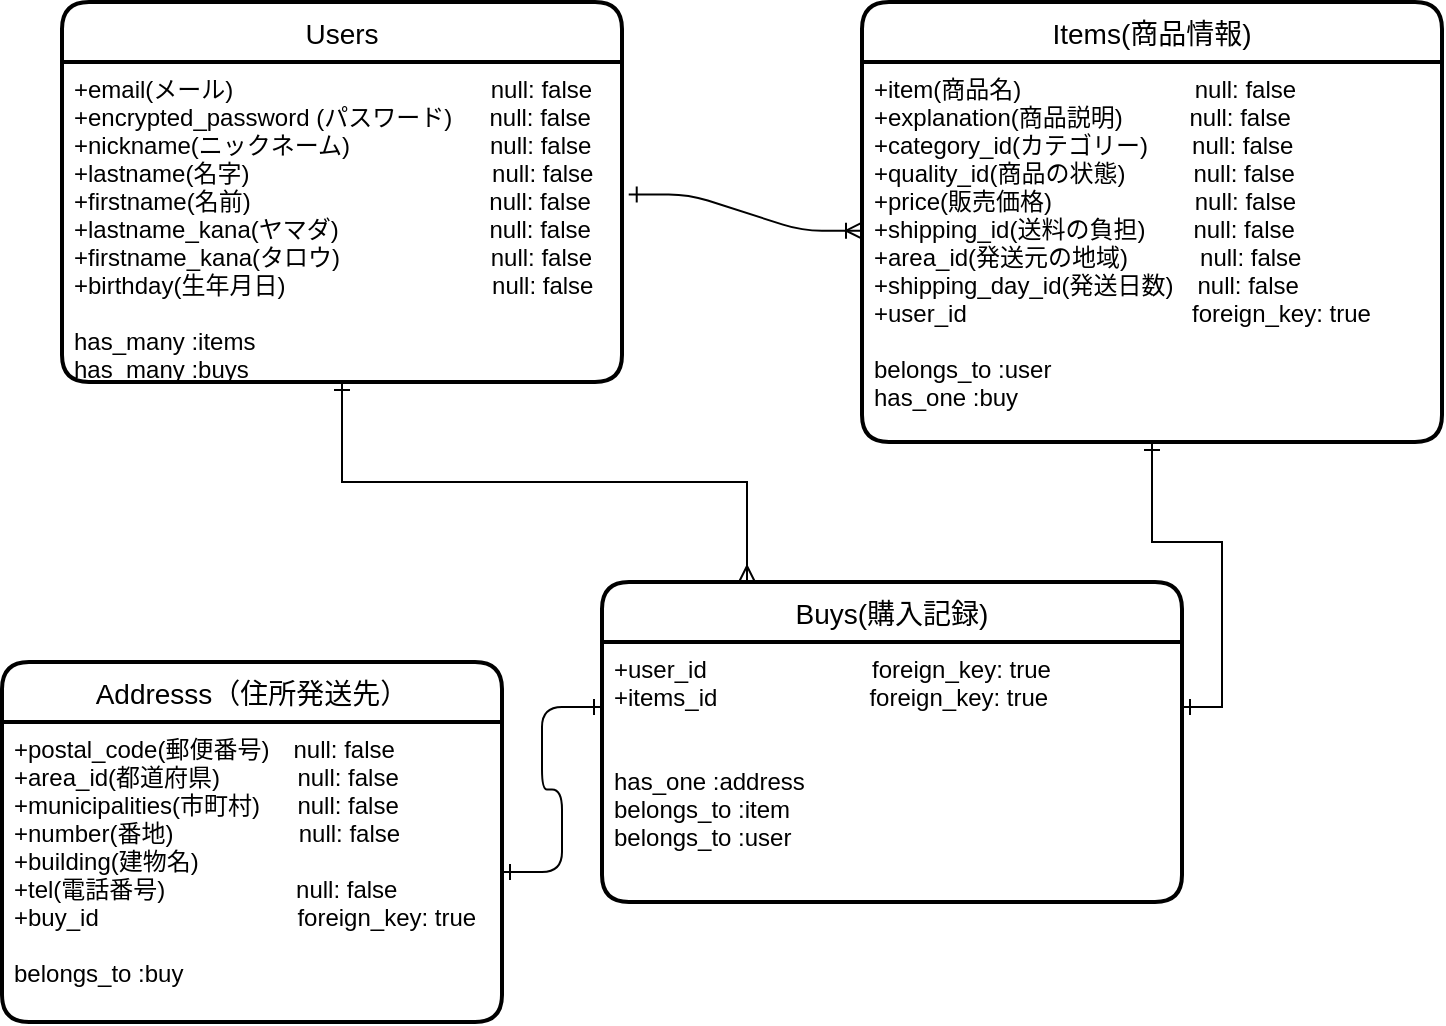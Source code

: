 <mxfile version="13.10.0" type="embed">
    <diagram id="uA3eiJPZmpZsrpYx5zwr" name="ページ1">
        <mxGraphModel dx="437" dy="353" grid="1" gridSize="10" guides="1" tooltips="1" connect="1" arrows="1" fold="1" page="1" pageScale="1" pageWidth="827" pageHeight="1169" math="0" shadow="0">
            <root>
                <mxCell id="0"/>
                <mxCell id="1" parent="0"/>
                <mxCell id="6" value="Users" style="swimlane;childLayout=stackLayout;horizontal=1;startSize=30;horizontalStack=0;rounded=1;fontSize=14;fontStyle=0;strokeWidth=2;resizeParent=0;resizeLast=1;shadow=0;dashed=0;align=center;" parent="1" vertex="1">
                    <mxGeometry x="50" y="20" width="280" height="190" as="geometry"/>
                </mxCell>
                <mxCell id="7" value="+email(メール)                 　　　　　　null: false&#10;+encrypted_password  (パスワード)　  null: false&#10;+nickname(ニックネーム)　　　　　   null: false&#10;+lastname(名字)　 　　　　　　　　   null: false&#10;+firstname(名前)　       　　　　　　　null: false&#10;+lastname_kana(ヤマダ)　　　　　　 null: false&#10;+firstname_kana(タロウ)　　　　 　　null: false&#10;+birthday(生年月日)          　　　　　   null: false&#10;&#10;has_many :items&#10;has_many :buys" style="align=left;strokeColor=none;fillColor=none;spacingLeft=4;fontSize=12;verticalAlign=top;resizable=0;rotatable=0;part=1;" parent="6" vertex="1">
                    <mxGeometry y="30" width="280" height="160" as="geometry"/>
                </mxCell>
                <mxCell id="11" value="Items(商品情報)" style="swimlane;childLayout=stackLayout;horizontal=1;startSize=30;horizontalStack=0;rounded=1;fontSize=14;fontStyle=0;strokeWidth=2;resizeParent=0;resizeLast=1;shadow=0;dashed=0;align=center;" parent="1" vertex="1">
                    <mxGeometry x="450" y="20" width="290" height="220" as="geometry"/>
                </mxCell>
                <mxCell id="12" value="+item(商品名)　　　　　        null: false&#10;+explanation(商品説明)          null: false&#10;+category_id(カテゴリー)　   null: false&#10;+quality_id(商品の状態)　　   null: false&#10;+price(販売価格)　　　　       null: false&#10;+shipping_id(送料の負担)　　null: false&#10;+area_id(発送元の地域)　　　null: false&#10;+shipping_day_id(発送日数)　null: false&#10;+user_id 　                　  　    foreign_key: true&#10;&#10;belongs_to :user&#10;has_one :buy" style="align=left;strokeColor=none;fillColor=none;spacingLeft=4;fontSize=12;verticalAlign=top;resizable=0;rotatable=0;part=1;" parent="11" vertex="1">
                    <mxGeometry y="30" width="290" height="190" as="geometry"/>
                </mxCell>
                <mxCell id="50" style="edgeStyle=orthogonalEdgeStyle;rounded=0;orthogonalLoop=1;jettySize=auto;html=1;exitX=0.25;exitY=0;exitDx=0;exitDy=0;entryX=0.5;entryY=1;entryDx=0;entryDy=0;startArrow=ERmany;startFill=0;endArrow=ERone;endFill=0;" parent="1" source="13" target="7" edge="1">
                    <mxGeometry relative="1" as="geometry"/>
                </mxCell>
                <mxCell id="13" value="Buys(購入記録)" style="swimlane;childLayout=stackLayout;horizontal=1;startSize=30;horizontalStack=0;rounded=1;fontSize=14;fontStyle=0;strokeWidth=2;resizeParent=0;resizeLast=1;shadow=0;dashed=0;align=center;" parent="1" vertex="1">
                    <mxGeometry x="320" y="310" width="290" height="160" as="geometry"/>
                </mxCell>
                <mxCell id="14" value="+user_id 　　             　foreign_key: true&#10;+items_id　　　            foreign_key: true&#10;&#10;&#10;has_one :address&#10;belongs_to :item&#10;belongs_to :user" style="align=left;strokeColor=none;fillColor=none;spacingLeft=4;fontSize=12;verticalAlign=top;resizable=0;rotatable=0;part=1;" parent="13" vertex="1">
                    <mxGeometry y="30" width="290" height="130" as="geometry"/>
                </mxCell>
                <mxCell id="15" value="Addresss（住所発送先）" style="swimlane;childLayout=stackLayout;horizontal=1;startSize=30;horizontalStack=0;rounded=1;fontSize=14;fontStyle=0;strokeWidth=2;resizeParent=0;resizeLast=1;shadow=0;dashed=0;align=center;" parent="1" vertex="1">
                    <mxGeometry x="20" y="350" width="250" height="180" as="geometry"/>
                </mxCell>
                <mxCell id="16" value="+postal_code(郵便番号)　null: false&#10;+area_id(都道府県)　        null: false&#10;+municipalities(市町村)　  null: false&#10;+number(番地)      　　　  null: false&#10;+building(建物名) &#10;+tel(電話番号)　                null: false&#10;+buy_id　　　                   foreign_key: true&#10;&#10;belongs_to :buy" style="align=left;strokeColor=none;fillColor=none;spacingLeft=4;fontSize=12;verticalAlign=top;resizable=0;rotatable=0;part=1;" parent="15" vertex="1">
                    <mxGeometry y="30" width="250" height="150" as="geometry"/>
                </mxCell>
                <mxCell id="40" value="" style="edgeStyle=entityRelationEdgeStyle;fontSize=12;html=1;endArrow=ERoneToMany;exitX=1.012;exitY=0.414;exitDx=0;exitDy=0;exitPerimeter=0;entryX=0;entryY=0.444;entryDx=0;entryDy=0;entryPerimeter=0;startArrow=ERone;startFill=0;" parent="1" source="7" target="12" edge="1">
                    <mxGeometry width="100" height="100" relative="1" as="geometry">
                        <mxPoint x="270" y="150" as="sourcePoint"/>
                        <mxPoint x="370" y="50" as="targetPoint"/>
                    </mxGeometry>
                </mxCell>
                <mxCell id="42" value="" style="edgeStyle=entityRelationEdgeStyle;fontSize=12;html=1;endArrow=ERone;startArrow=ERone;entryX=0;entryY=0.25;entryDx=0;entryDy=0;endFill=0;startFill=0;" parent="1" source="16" target="14" edge="1">
                    <mxGeometry width="100" height="100" relative="1" as="geometry">
                        <mxPoint x="260" y="460" as="sourcePoint"/>
                        <mxPoint x="360" y="360" as="targetPoint"/>
                    </mxGeometry>
                </mxCell>
                <mxCell id="48" style="edgeStyle=orthogonalEdgeStyle;rounded=0;orthogonalLoop=1;jettySize=auto;html=1;exitX=0.5;exitY=1;exitDx=0;exitDy=0;entryX=1;entryY=0.25;entryDx=0;entryDy=0;startArrow=ERone;startFill=0;endArrow=ERone;endFill=0;" parent="1" source="12" target="14" edge="1">
                    <mxGeometry relative="1" as="geometry"/>
                </mxCell>
            </root>
        </mxGraphModel>
    </diagram>
</mxfile>